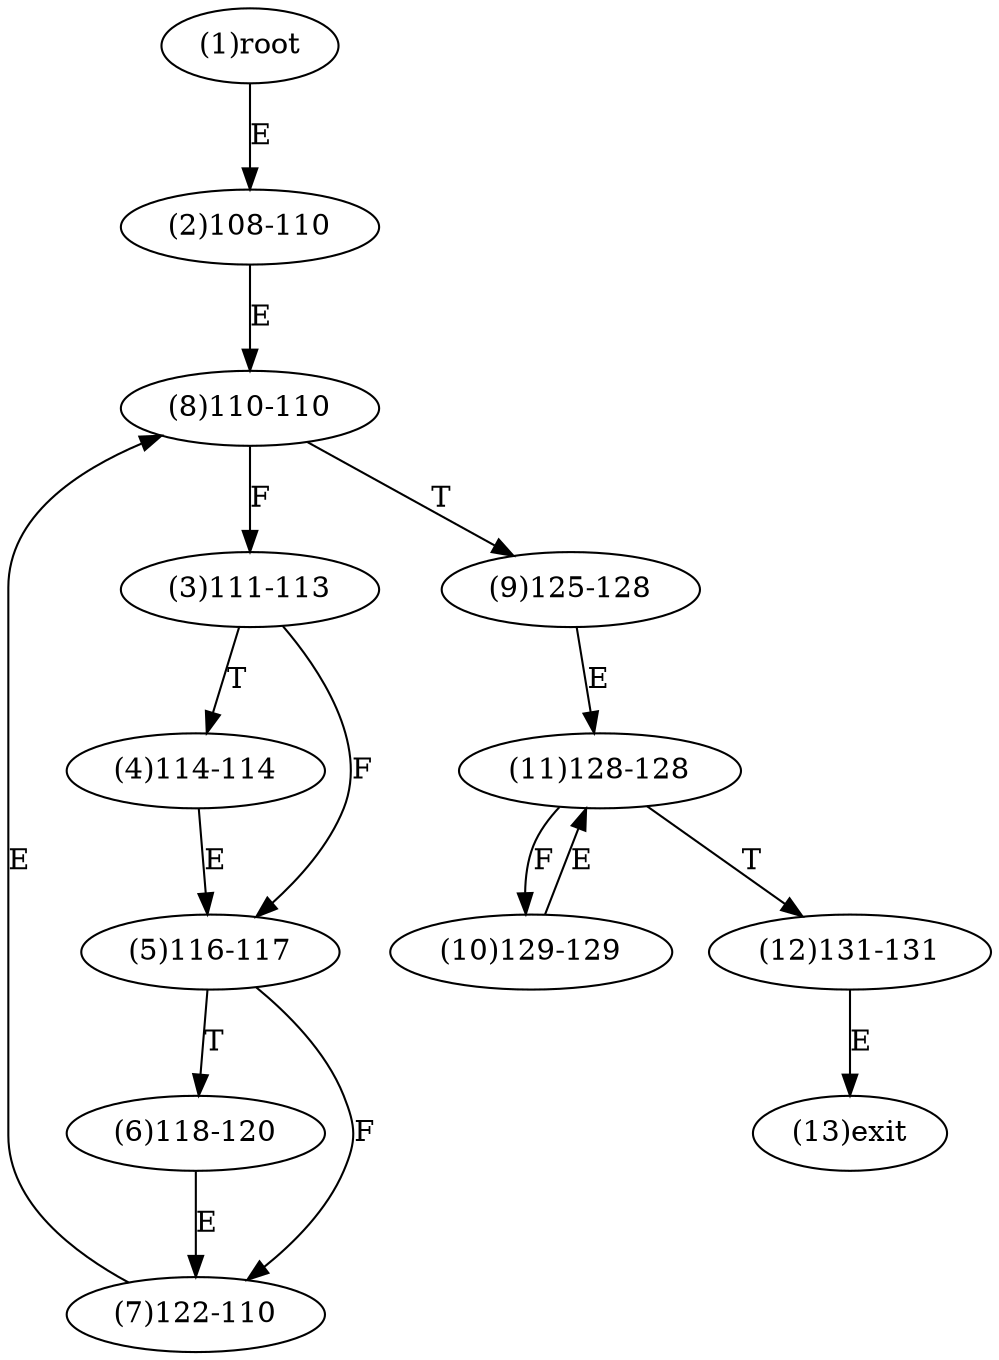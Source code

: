 digraph "" { 
1[ label="(1)root"];
2[ label="(2)108-110"];
3[ label="(3)111-113"];
4[ label="(4)114-114"];
5[ label="(5)116-117"];
6[ label="(6)118-120"];
7[ label="(7)122-110"];
8[ label="(8)110-110"];
9[ label="(9)125-128"];
10[ label="(10)129-129"];
11[ label="(11)128-128"];
12[ label="(12)131-131"];
13[ label="(13)exit"];
1->2[ label="E"];
2->8[ label="E"];
3->5[ label="F"];
3->4[ label="T"];
4->5[ label="E"];
5->7[ label="F"];
5->6[ label="T"];
6->7[ label="E"];
7->8[ label="E"];
8->3[ label="F"];
8->9[ label="T"];
9->11[ label="E"];
10->11[ label="E"];
11->10[ label="F"];
11->12[ label="T"];
12->13[ label="E"];
}